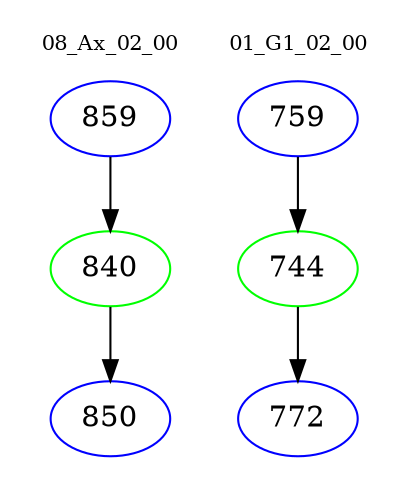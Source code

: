 digraph{
subgraph cluster_0 {
color = white
label = "08_Ax_02_00";
fontsize=10;
T0_859 [label="859", color="blue"]
T0_859 -> T0_840 [color="black"]
T0_840 [label="840", color="green"]
T0_840 -> T0_850 [color="black"]
T0_850 [label="850", color="blue"]
}
subgraph cluster_1 {
color = white
label = "01_G1_02_00";
fontsize=10;
T1_759 [label="759", color="blue"]
T1_759 -> T1_744 [color="black"]
T1_744 [label="744", color="green"]
T1_744 -> T1_772 [color="black"]
T1_772 [label="772", color="blue"]
}
}
